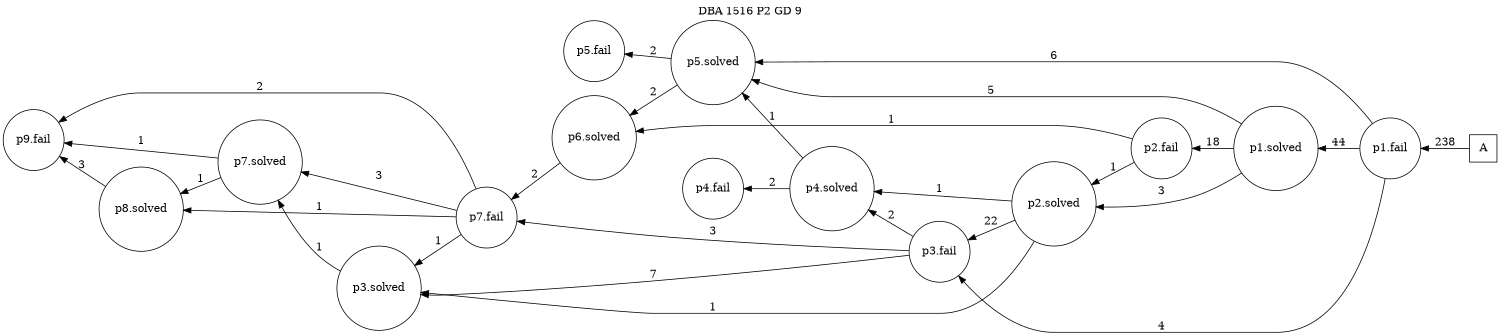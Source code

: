 digraph DBA_1516_P2_GD_9 {
labelloc="tl"
label= " DBA 1516 P2 GD 9 "
rankdir="RL";
graph [ size=" 10 , 10 !"]

"A" [shape="square" label="A"]
"p1.fail" [shape="circle" label="p1.fail"]
"p1.solved" [shape="circle" label="p1.solved"]
"p2.fail" [shape="circle" label="p2.fail"]
"p2.solved" [shape="circle" label="p2.solved"]
"p3.fail" [shape="circle" label="p3.fail"]
"p4.solved" [shape="circle" label="p4.solved"]
"p5.solved" [shape="circle" label="p5.solved"]
"p6.solved" [shape="circle" label="p6.solved"]
"p7.fail" [shape="circle" label="p7.fail"]
"p8.solved" [shape="circle" label="p8.solved"]
"p9.fail" [shape="circle" label="p9.fail"]
"p3.solved" [shape="circle" label="p3.solved"]
"p7.solved" [shape="circle" label="p7.solved"]
"p5.fail" [shape="circle" label="p5.fail"]
"p4.fail" [shape="circle" label="p4.fail"]
"A" -> "p1.fail" [ label=238]
"p1.fail" -> "p1.solved" [ label=44]
"p1.fail" -> "p3.fail" [ label=4]
"p1.fail" -> "p5.solved" [ label=6]
"p1.solved" -> "p2.fail" [ label=18]
"p1.solved" -> "p2.solved" [ label=3]
"p1.solved" -> "p5.solved" [ label=5]
"p2.fail" -> "p2.solved" [ label=1]
"p2.fail" -> "p6.solved" [ label=1]
"p2.solved" -> "p3.fail" [ label=22]
"p2.solved" -> "p4.solved" [ label=1]
"p2.solved" -> "p3.solved" [ label=1]
"p3.fail" -> "p4.solved" [ label=2]
"p3.fail" -> "p7.fail" [ label=3]
"p3.fail" -> "p3.solved" [ label=7]
"p4.solved" -> "p5.solved" [ label=1]
"p4.solved" -> "p4.fail" [ label=2]
"p5.solved" -> "p6.solved" [ label=2]
"p5.solved" -> "p5.fail" [ label=2]
"p6.solved" -> "p7.fail" [ label=2]
"p7.fail" -> "p8.solved" [ label=1]
"p7.fail" -> "p9.fail" [ label=2]
"p7.fail" -> "p3.solved" [ label=1]
"p7.fail" -> "p7.solved" [ label=3]
"p8.solved" -> "p9.fail" [ label=3]
"p3.solved" -> "p7.solved" [ label=1]
"p7.solved" -> "p8.solved" [ label=1]
"p7.solved" -> "p9.fail" [ label=1]
}
